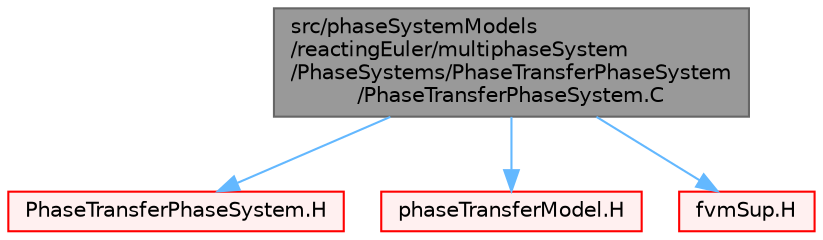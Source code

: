 digraph "src/phaseSystemModels/reactingEuler/multiphaseSystem/PhaseSystems/PhaseTransferPhaseSystem/PhaseTransferPhaseSystem.C"
{
 // LATEX_PDF_SIZE
  bgcolor="transparent";
  edge [fontname=Helvetica,fontsize=10,labelfontname=Helvetica,labelfontsize=10];
  node [fontname=Helvetica,fontsize=10,shape=box,height=0.2,width=0.4];
  Node1 [id="Node000001",label="src/phaseSystemModels\l/reactingEuler/multiphaseSystem\l/PhaseSystems/PhaseTransferPhaseSystem\l/PhaseTransferPhaseSystem.C",height=0.2,width=0.4,color="gray40", fillcolor="grey60", style="filled", fontcolor="black",tooltip=" "];
  Node1 -> Node2 [id="edge1_Node000001_Node000002",color="steelblue1",style="solid",tooltip=" "];
  Node2 [id="Node000002",label="PhaseTransferPhaseSystem.H",height=0.2,width=0.4,color="red", fillcolor="#FFF0F0", style="filled",URL="$PhaseTransferPhaseSystem_8H.html",tooltip=" "];
  Node1 -> Node414 [id="edge2_Node000001_Node000414",color="steelblue1",style="solid",tooltip=" "];
  Node414 [id="Node000414",label="phaseTransferModel.H",height=0.2,width=0.4,color="red", fillcolor="#FFF0F0", style="filled",URL="$phaseTransferModel_8H.html",tooltip=" "];
  Node1 -> Node415 [id="edge3_Node000001_Node000415",color="steelblue1",style="solid",tooltip=" "];
  Node415 [id="Node000415",label="fvmSup.H",height=0.2,width=0.4,color="red", fillcolor="#FFF0F0", style="filled",URL="$fvmSup_8H.html",tooltip="Calculate the finiteVolume matrix for implicit and explicit sources."];
}
